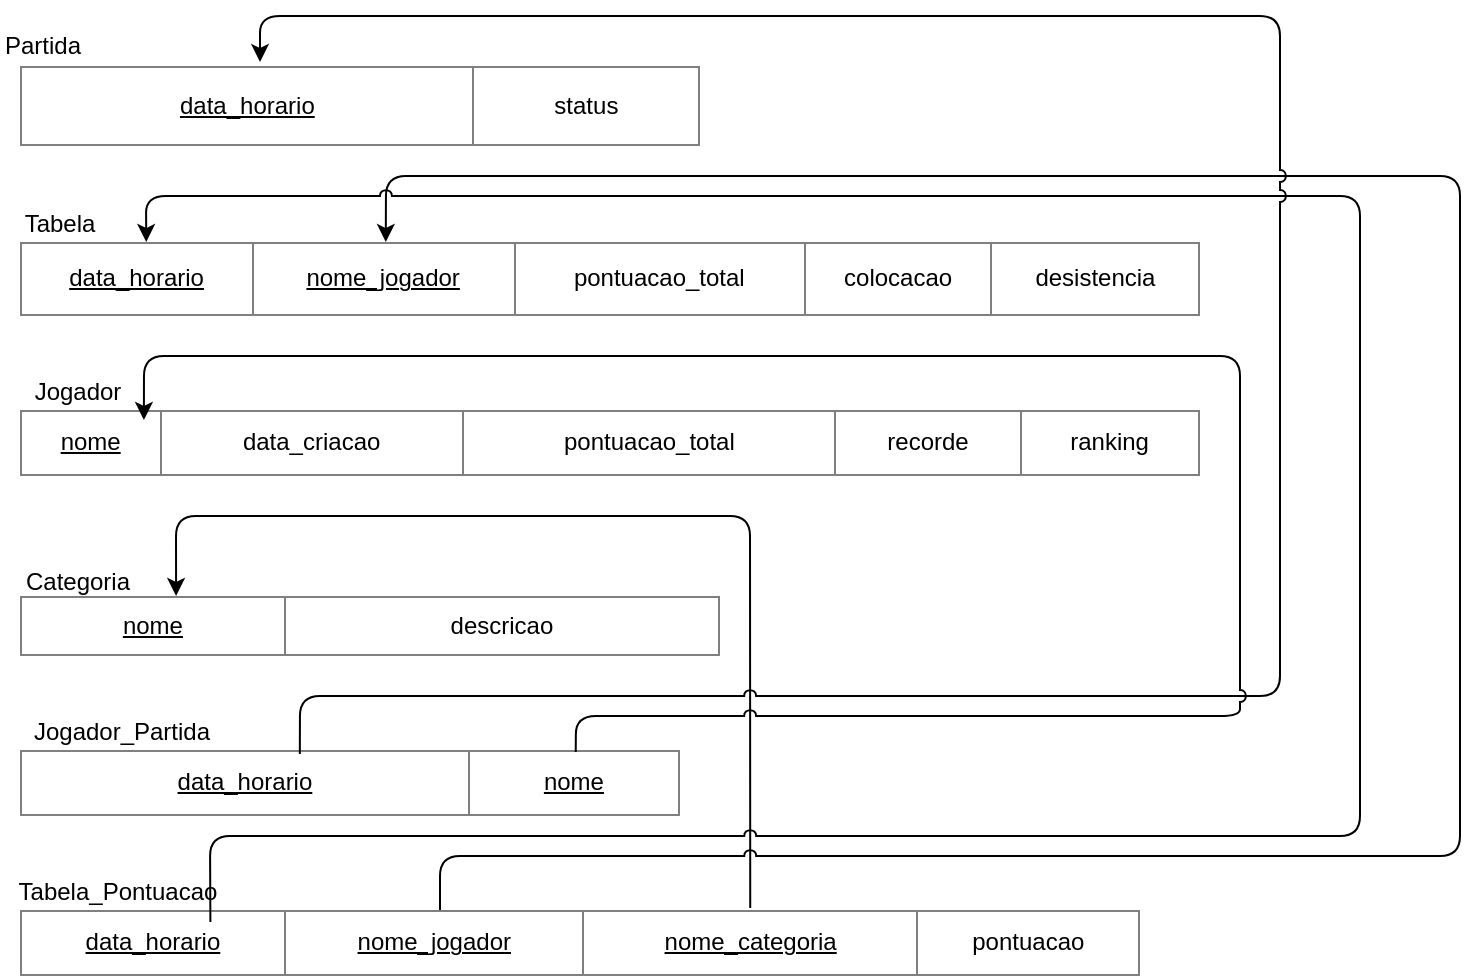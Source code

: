 <mxfile version="12.9.13" type="device"><diagram name="Page-1" id="a7904f86-f2b4-8e86-fa97-74104820619b"><mxGraphModel dx="868" dy="504" grid="1" gridSize="10" guides="1" tooltips="1" connect="1" arrows="1" fold="1" page="1" pageScale="1" pageWidth="1100" pageHeight="850" background="#ffffff" math="0" shadow="0"><root><mxCell id="0"/><mxCell id="1" parent="0"/><mxCell id="dLZFtM8MQjL0nRLtJKBl-2" value="" style="group" parent="1" vertex="1" connectable="0"><mxGeometry x="40" y="165" width="340" height="60" as="geometry"/></mxCell><mxCell id="dLZFtM8MQjL0nRLtJKBl-4" value="" style="group" parent="dLZFtM8MQjL0nRLtJKBl-2" vertex="1" connectable="0"><mxGeometry width="340" height="60" as="geometry"/></mxCell><mxCell id="oD4jQu4qfA-j_Gzf7caS-23" value="&lt;table border=&quot;1&quot; width=&quot;100%&quot; style=&quot;width: 100% ; height: 100% ; border-collapse: collapse&quot;&gt;&lt;tbody&gt;&lt;tr&gt;&lt;td align=&quot;center&quot;&gt;&lt;span style=&quot;line-height: 120%&quot;&gt;&lt;u&gt;data_horario&lt;/u&gt;&lt;/span&gt;&lt;/td&gt;&lt;td align=&quot;center&quot;&gt;status&lt;br&gt;&lt;/td&gt;&lt;/tr&gt;&lt;/tbody&gt;&lt;/table&gt;" style="text;html=1;strokeColor=none;fillColor=none;overflow=fill;rounded=0;shadow=0;glass=0;comic=0;" parent="dLZFtM8MQjL0nRLtJKBl-4" vertex="1"><mxGeometry y="20" width="340" height="40" as="geometry"/></mxCell><mxCell id="dLZFtM8MQjL0nRLtJKBl-1" value="Partida" style="text;html=1;strokeColor=none;fillColor=none;align=center;verticalAlign=middle;whiteSpace=wrap;rounded=0;" parent="dLZFtM8MQjL0nRLtJKBl-4" vertex="1"><mxGeometry width="23.051" height="20" as="geometry"/></mxCell><mxCell id="dLZFtM8MQjL0nRLtJKBl-5" value="" style="group" parent="1" vertex="1" connectable="0"><mxGeometry x="40" y="510" width="330" height="50" as="geometry"/></mxCell><mxCell id="dLZFtM8MQjL0nRLtJKBl-6" value="" style="group" parent="dLZFtM8MQjL0nRLtJKBl-5" vertex="1" connectable="0"><mxGeometry width="330" height="50" as="geometry"/></mxCell><mxCell id="dLZFtM8MQjL0nRLtJKBl-7" value="&lt;table border=&quot;1&quot; width=&quot;100%&quot; style=&quot;width: 100% ; height: 100% ; border-collapse: collapse&quot;&gt;&lt;tbody&gt;&lt;tr&gt;&lt;td align=&quot;center&quot;&gt;&lt;span style=&quot;line-height: 120%&quot;&gt;&lt;u&gt;data_horario&lt;/u&gt;&lt;/span&gt;&lt;/td&gt;&lt;td align=&quot;center&quot;&gt;&lt;u&gt;nome&lt;/u&gt;&lt;br&gt;&lt;/td&gt;&lt;/tr&gt;&lt;/tbody&gt;&lt;/table&gt;" style="text;html=1;strokeColor=none;fillColor=none;overflow=fill;rounded=0;shadow=0;glass=0;comic=0;" parent="dLZFtM8MQjL0nRLtJKBl-6" vertex="1"><mxGeometry y="16.667" width="330" height="33.333" as="geometry"/></mxCell><mxCell id="dLZFtM8MQjL0nRLtJKBl-8" value="Jogador_Partida" style="text;html=1;strokeColor=none;fillColor=none;align=center;verticalAlign=middle;whiteSpace=wrap;rounded=0;" parent="dLZFtM8MQjL0nRLtJKBl-6" vertex="1"><mxGeometry x="40.0" width="22.373" height="16.667" as="geometry"/></mxCell><mxCell id="dLZFtM8MQjL0nRLtJKBl-11" value="" style="group" parent="1" vertex="1" connectable="0"><mxGeometry x="40" y="255" width="590" height="55" as="geometry"/></mxCell><mxCell id="oD4jQu4qfA-j_Gzf7caS-34" value="&lt;table border=&quot;1&quot; width=&quot;100%&quot; style=&quot;width: 100% ; height: 100% ; border-collapse: collapse&quot;&gt;&lt;tbody&gt;&lt;tr&gt;&lt;td align=&quot;center&quot;&gt;&lt;u&gt;data_horario&lt;/u&gt;&lt;/td&gt;&lt;td align=&quot;center&quot;&gt;&lt;u&gt;nome_jogador&lt;/u&gt;&lt;br&gt;&lt;/td&gt;&lt;td style=&quot;text-align: center&quot;&gt;pontuacao_total&lt;/td&gt;&lt;td style=&quot;text-align: center&quot;&gt;colocacao&lt;/td&gt;&lt;td style=&quot;text-align: center&quot;&gt;desistencia&lt;/td&gt;&lt;/tr&gt;&lt;/tbody&gt;&lt;/table&gt;" style="text;html=1;strokeColor=none;fillColor=none;overflow=fill;rounded=0;shadow=0;glass=0;comic=0;" parent="dLZFtM8MQjL0nRLtJKBl-11" vertex="1"><mxGeometry y="18.333" width="590" height="36.667" as="geometry"/></mxCell><mxCell id="dLZFtM8MQjL0nRLtJKBl-10" value="Tabela" style="text;html=1;strokeColor=none;fillColor=none;align=center;verticalAlign=middle;whiteSpace=wrap;rounded=0;" parent="dLZFtM8MQjL0nRLtJKBl-11" vertex="1"><mxGeometry width="40" height="18.333" as="geometry"/></mxCell><mxCell id="dLZFtM8MQjL0nRLtJKBl-13" value="" style="group" parent="1" vertex="1" connectable="0"><mxGeometry x="40" y="340" width="590" height="50" as="geometry"/></mxCell><mxCell id="oD4jQu4qfA-j_Gzf7caS-14" value="&lt;table border=&quot;1&quot; width=&quot;100%&quot; style=&quot;width: 100% ; height: 100% ; border-collapse: collapse&quot; align=&quot;center&quot;&gt;&lt;tbody&gt;&lt;tr&gt;&lt;td align=&quot;center&quot;&gt;&lt;u&gt;nome&lt;/u&gt;&lt;/td&gt;&lt;td align=&quot;center&quot;&gt;data_criacao&lt;/td&gt;&lt;td align=&quot;center&quot;&gt;pontuacao_total&lt;/td&gt;&lt;td style=&quot;text-align: center&quot;&gt;recorde&lt;/td&gt;&lt;td style=&quot;text-align: center&quot;&gt;ranking&lt;/td&gt;&lt;/tr&gt;&lt;/tbody&gt;&lt;/table&gt;" style="text;html=1;strokeColor=none;fillColor=none;overflow=fill;rounded=0;shadow=0;glass=0;comic=0;" parent="dLZFtM8MQjL0nRLtJKBl-13" vertex="1"><mxGeometry y="16.667" width="590" height="33.333" as="geometry"/></mxCell><mxCell id="dLZFtM8MQjL0nRLtJKBl-12" value="Jogador" style="text;html=1;strokeColor=none;fillColor=none;align=center;verticalAlign=middle;whiteSpace=wrap;rounded=0;" parent="dLZFtM8MQjL0nRLtJKBl-13" vertex="1"><mxGeometry x="0.0" width="57.561" height="16.667" as="geometry"/></mxCell><mxCell id="dLZFtM8MQjL0nRLtJKBl-16" value="" style="group" parent="1" vertex="1" connectable="0"><mxGeometry x="40" y="435" width="350" height="45" as="geometry"/></mxCell><mxCell id="oD4jQu4qfA-j_Gzf7caS-39" value="&lt;table border=&quot;1&quot; width=&quot;100%&quot; style=&quot;text-align: center ; width: 100% ; height: 100% ; border-collapse: collapse&quot;&gt;&lt;tbody&gt;&lt;tr&gt;&lt;td align=&quot;center&quot;&gt;&lt;u&gt;nome&lt;/u&gt;&lt;/td&gt;&lt;td style=&quot;text-align: center&quot;&gt;descricao&lt;/td&gt;&lt;/tr&gt;&lt;/tbody&gt;&lt;/table&gt;" style="text;html=1;strokeColor=none;fillColor=none;overflow=fill;rounded=0;shadow=0;glass=0;comic=0;" parent="dLZFtM8MQjL0nRLtJKBl-16" vertex="1"><mxGeometry y="15" width="350" height="30" as="geometry"/></mxCell><mxCell id="dLZFtM8MQjL0nRLtJKBl-15" value="Categoria" style="text;html=1;strokeColor=none;fillColor=none;align=center;verticalAlign=middle;whiteSpace=wrap;rounded=0;" parent="dLZFtM8MQjL0nRLtJKBl-16" vertex="1"><mxGeometry x="-9.996" width="77.778" height="15" as="geometry"/></mxCell><mxCell id="dLZFtM8MQjL0nRLtJKBl-20" value="" style="group" parent="1" vertex="1" connectable="0"><mxGeometry x="40" y="590" width="560" height="50" as="geometry"/></mxCell><mxCell id="oD4jQu4qfA-j_Gzf7caS-45" value="&lt;table border=&quot;1&quot; width=&quot;100%&quot; style=&quot;width: 100% ; height: 100% ; border-collapse: collapse&quot;&gt;&lt;tbody&gt;&lt;tr&gt;&lt;td style=&quot;text-align: center&quot;&gt;&lt;u&gt;data_horario&lt;/u&gt;&lt;/td&gt;&lt;td style=&quot;text-align: center&quot;&gt;&lt;u&gt;nome_jogador&lt;/u&gt;&lt;/td&gt;&lt;td align=&quot;center&quot;&gt;&lt;u&gt;nome_categoria&lt;/u&gt;&lt;/td&gt;&lt;td align=&quot;center&quot;&gt;pontuacao&lt;/td&gt;&lt;/tr&gt;&lt;/tbody&gt;&lt;/table&gt;" style="text;html=1;strokeColor=none;fillColor=none;overflow=fill;rounded=0;shadow=0;glass=0;comic=0;" parent="dLZFtM8MQjL0nRLtJKBl-20" vertex="1"><mxGeometry y="16.667" width="560" height="33.333" as="geometry"/></mxCell><mxCell id="dLZFtM8MQjL0nRLtJKBl-19" value="Tabela_Pontuacao" style="text;html=1;strokeColor=none;fillColor=none;align=center;verticalAlign=middle;whiteSpace=wrap;rounded=0;" parent="dLZFtM8MQjL0nRLtJKBl-20" vertex="1"><mxGeometry x="-9.999" width="117.895" height="16.667" as="geometry"/></mxCell><mxCell id="dLZFtM8MQjL0nRLtJKBl-22" value="" style="endArrow=classic;html=1;exitX=0.652;exitY=-0.02;exitDx=0;exitDy=0;exitPerimeter=0;entryX=0.223;entryY=0;entryDx=0;entryDy=0;entryPerimeter=0;" parent="1" source="oD4jQu4qfA-j_Gzf7caS-45" target="oD4jQu4qfA-j_Gzf7caS-39" edge="1"><mxGeometry width="50" height="50" relative="1" as="geometry"><mxPoint x="340" y="490" as="sourcePoint"/><mxPoint x="390" y="440" as="targetPoint"/><Array as="points"><mxPoint x="405" y="410"/><mxPoint x="118" y="410"/></Array></mxGeometry></mxCell><mxCell id="dLZFtM8MQjL0nRLtJKBl-23" value="" style="endArrow=classic;html=1;exitX=0.375;exitY=0.01;exitDx=0;exitDy=0;exitPerimeter=0;entryX=0.31;entryY=-0.009;entryDx=0;entryDy=0;entryPerimeter=0;jumpStyle=arc;" parent="1" source="oD4jQu4qfA-j_Gzf7caS-45" target="oD4jQu4qfA-j_Gzf7caS-34" edge="1"><mxGeometry width="50" height="50" relative="1" as="geometry"><mxPoint x="340" y="490" as="sourcePoint"/><mxPoint x="390" y="440" as="targetPoint"/><Array as="points"><mxPoint x="250" y="580"/><mxPoint x="760" y="580"/><mxPoint x="760" y="240"/><mxPoint x="223" y="240"/></Array></mxGeometry></mxCell><mxCell id="dLZFtM8MQjL0nRLtJKBl-24" value="" style="endArrow=classic;html=1;exitX=0.17;exitY=0.19;exitDx=0;exitDy=0;exitPerimeter=0;entryX=0.107;entryY=-0.009;entryDx=0;entryDy=0;entryPerimeter=0;jumpStyle=arc;" parent="1" source="oD4jQu4qfA-j_Gzf7caS-45" target="oD4jQu4qfA-j_Gzf7caS-34" edge="1"><mxGeometry width="50" height="50" relative="1" as="geometry"><mxPoint x="340" y="440" as="sourcePoint"/><mxPoint x="390" y="390" as="targetPoint"/><Array as="points"><mxPoint x="135" y="570"/><mxPoint x="710" y="570"/><mxPoint x="710" y="250"/><mxPoint x="103" y="250"/></Array></mxGeometry></mxCell><mxCell id="dLZFtM8MQjL0nRLtJKBl-25" value="" style="endArrow=classic;html=1;exitX=0.424;exitY=0.07;exitDx=0;exitDy=0;exitPerimeter=0;entryX=0.353;entryY=-0.05;entryDx=0;entryDy=0;entryPerimeter=0;jumpStyle=arc;" parent="1" source="dLZFtM8MQjL0nRLtJKBl-7" target="oD4jQu4qfA-j_Gzf7caS-23" edge="1"><mxGeometry width="50" height="50" relative="1" as="geometry"><mxPoint x="340" y="440" as="sourcePoint"/><mxPoint x="390" y="390" as="targetPoint"/><Array as="points"><mxPoint x="180" y="500"/><mxPoint x="670" y="500"/><mxPoint x="670" y="160"/><mxPoint x="160" y="160"/></Array></mxGeometry></mxCell><mxCell id="dLZFtM8MQjL0nRLtJKBl-26" value="" style="endArrow=classic;html=1;exitX=0.842;exitY=0.04;exitDx=0;exitDy=0;exitPerimeter=0;entryX=0.105;entryY=0.16;entryDx=0;entryDy=0;entryPerimeter=0;jumpStyle=arc;" parent="1" source="dLZFtM8MQjL0nRLtJKBl-7" target="oD4jQu4qfA-j_Gzf7caS-14" edge="1"><mxGeometry width="50" height="50" relative="1" as="geometry"><mxPoint x="340" y="440" as="sourcePoint"/><mxPoint x="390" y="390" as="targetPoint"/><Array as="points"><mxPoint x="318" y="510"/><mxPoint x="650" y="510"/><mxPoint x="650" y="330"/><mxPoint x="102" y="330"/></Array></mxGeometry></mxCell></root></mxGraphModel></diagram></mxfile>